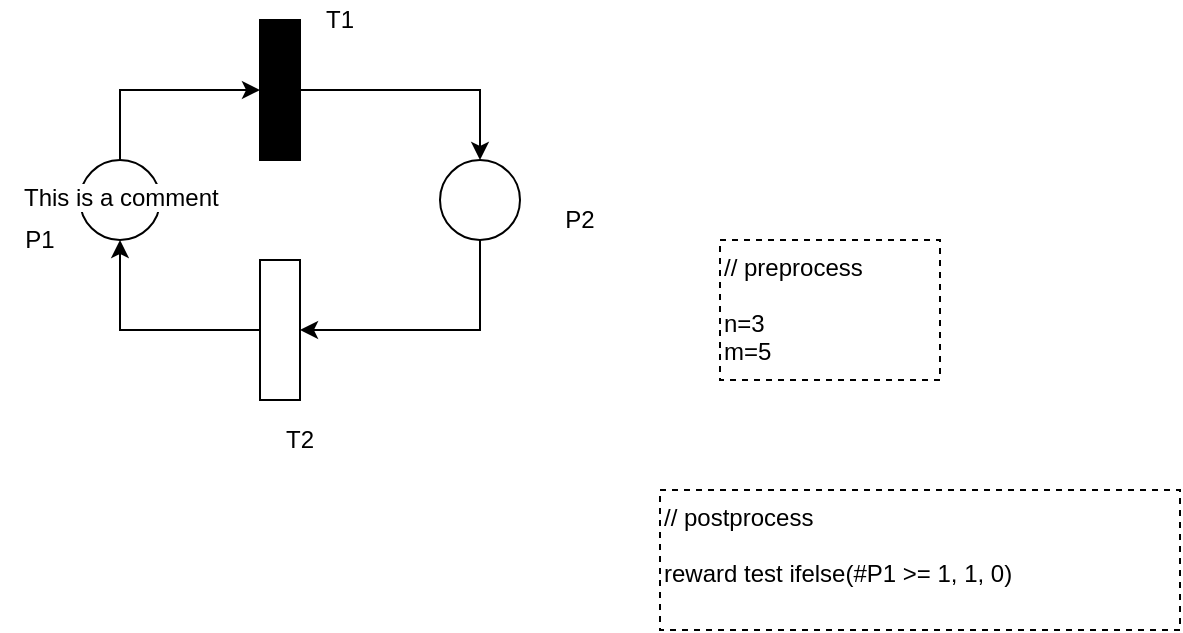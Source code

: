 <mxfile version="14.9.6" type="device"><diagram id="a4VTavwoRd5gIjjdpGKu" name="Page-1"><mxGraphModel dx="1038" dy="753" grid="1" gridSize="10" guides="1" tooltips="1" connect="1" arrows="1" fold="1" page="0" pageScale="1" pageWidth="827" pageHeight="1169" math="0" shadow="0"><root><mxCell id="0"/><mxCell id="1" parent="0"/><mxCell id="0v4Fdm6moKQHuYdE15Uh-16" style="edgeStyle=orthogonalEdgeStyle;rounded=0;html=1;exitX=0.5;exitY=0;entryX=0.5;entryY=1;jettySize=auto;orthogonalLoop=1;" edge="1" parent="1" source="0v4Fdm6moKQHuYdE15Uh-17" target="0v4Fdm6moKQHuYdE15Uh-21"><mxGeometry relative="1" as="geometry"/></mxCell><object label="" type="place" init="10" id="0v4Fdm6moKQHuYdE15Uh-17"><mxCell style="ellipse;whiteSpace=wrap;html=1;aspect=fixed;" vertex="1" parent="1"><mxGeometry x="150" y="100" width="40" height="40" as="geometry"/></mxCell></object><mxCell id="0v4Fdm6moKQHuYdE15Uh-18" style="edgeStyle=orthogonalEdgeStyle;rounded=0;html=1;exitX=0.5;exitY=1;entryX=0.5;entryY=1;jettySize=auto;orthogonalLoop=1;" edge="1" parent="1" source="0v4Fdm6moKQHuYdE15Uh-19" target="0v4Fdm6moKQHuYdE15Uh-17"><mxGeometry relative="1" as="geometry"/></mxCell><object label="" type="exp" id="0v4Fdm6moKQHuYdE15Uh-19"><mxCell style="rounded=0;whiteSpace=wrap;html=1;direction=south;" vertex="1" parent="1"><mxGeometry x="240" y="150" width="20" height="70" as="geometry"/></mxCell></object><mxCell id="0v4Fdm6moKQHuYdE15Uh-20" style="edgeStyle=orthogonalEdgeStyle;rounded=0;html=1;exitX=0.5;exitY=0;entryX=0.5;entryY=0;jettySize=auto;orthogonalLoop=1;" edge="1" parent="1" source="0v4Fdm6moKQHuYdE15Uh-21" target="0v4Fdm6moKQHuYdE15Uh-23"><mxGeometry relative="1" as="geometry"/></mxCell><object label="" type="gen" policy="pri" id="0v4Fdm6moKQHuYdE15Uh-21"><mxCell style="rounded=0;whiteSpace=wrap;html=1;direction=south;fillColor=#000000;" vertex="1" parent="1"><mxGeometry x="240" y="30" width="20" height="70" as="geometry"/></mxCell></object><mxCell id="0v4Fdm6moKQHuYdE15Uh-22" style="edgeStyle=orthogonalEdgeStyle;rounded=0;html=1;exitX=0.5;exitY=1;entryX=0.5;entryY=0;jettySize=auto;orthogonalLoop=1;" edge="1" parent="1" source="0v4Fdm6moKQHuYdE15Uh-23" target="0v4Fdm6moKQHuYdE15Uh-19"><mxGeometry relative="1" as="geometry"/></mxCell><object label="" type="place" id="0v4Fdm6moKQHuYdE15Uh-23"><mxCell style="ellipse;whiteSpace=wrap;html=1;aspect=fixed;" vertex="1" parent="1"><mxGeometry x="330" y="100" width="40" height="40" as="geometry"/></mxCell></object><mxCell id="0v4Fdm6moKQHuYdE15Uh-24" value="P1" style="text;html=1;strokeColor=none;fillColor=none;align=center;verticalAlign=middle;whiteSpace=wrap;rounded=0;" vertex="1" parent="1"><mxGeometry x="110" y="130" width="40" height="20" as="geometry"/></mxCell><mxCell id="0v4Fdm6moKQHuYdE15Uh-25" value="P2" style="text;html=1;strokeColor=none;fillColor=none;align=center;verticalAlign=middle;whiteSpace=wrap;rounded=0;" vertex="1" parent="1"><mxGeometry x="380" y="120" width="40" height="20" as="geometry"/></mxCell><mxCell id="0v4Fdm6moKQHuYdE15Uh-26" value="T2" style="text;html=1;strokeColor=none;fillColor=none;align=center;verticalAlign=middle;whiteSpace=wrap;rounded=0;" vertex="1" parent="1"><mxGeometry x="240" y="230" width="40" height="20" as="geometry"/></mxCell><mxCell id="0v4Fdm6moKQHuYdE15Uh-27" value="T1" style="text;html=1;strokeColor=none;fillColor=none;align=center;verticalAlign=middle;whiteSpace=wrap;rounded=0;" vertex="1" parent="1"><mxGeometry x="260" y="20" width="40" height="20" as="geometry"/></mxCell><object label="// preprocess&#10;&#10;n=3&#10;m=5" type="preprocess" id="0v4Fdm6moKQHuYdE15Uh-28"><mxCell style="text;strokeColor=#000000;fillColor=none;align=left;verticalAlign=top;rounded=0;labelBorderColor=none;spacingTop=0;spacing=2;shadow=0;comic=0;dashed=1;" vertex="1" parent="1"><mxGeometry x="470" y="140" width="110" height="70" as="geometry"/></mxCell></object><object label="// postprocess&#10;&#10;reward test ifelse(#P1 &gt;= 1, 1, 0)" type="postprocess" id="0v4Fdm6moKQHuYdE15Uh-29"><mxCell style="text;strokeColor=#000000;fillColor=none;align=left;verticalAlign=top;rounded=0;labelBorderColor=none;spacingTop=0;spacing=2;shadow=0;comic=0;dashed=1;" vertex="1" parent="1"><mxGeometry x="440" y="265" width="260" height="70" as="geometry"/></mxCell></object><object label="&lt;meta charset=&quot;utf-8&quot;&gt;&lt;span style=&quot;color: rgb(0, 0, 0); font-family: helvetica; font-size: 12px; font-style: normal; font-weight: 400; letter-spacing: normal; text-align: center; text-indent: 0px; text-transform: none; word-spacing: 0px; background-color: rgb(255, 255, 255); display: inline; float: none;&quot;&gt;This is a comment&lt;/span&gt;" type="comment" id="0v4Fdm6moKQHuYdE15Uh-31"><mxCell style="text;whiteSpace=wrap;html=1;" vertex="1" parent="1"><mxGeometry x="120" y="105" width="120" height="30" as="geometry"/></mxCell></object></root></mxGraphModel></diagram></mxfile>